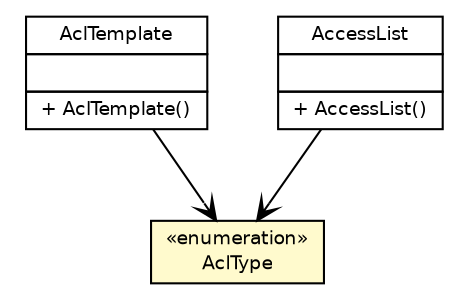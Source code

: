 #!/usr/local/bin/dot
#
# Class diagram 
# Generated by UmlGraph version 4.6 (http://www.spinellis.gr/sw/umlgraph)
#

digraph G {
	edge [fontname="Helvetica",fontsize=10,labelfontname="Helvetica",labelfontsize=10];
	node [fontname="Helvetica",fontsize=10,shape=plaintext];
	// fr.univrennes1.cri.jtacl.equipments.cisco.router.AclType
	c13219 [label=<<table border="0" cellborder="1" cellspacing="0" cellpadding="2" port="p" bgcolor="lemonChiffon" href="./AclType.html">
		<tr><td><table border="0" cellspacing="0" cellpadding="1">
			<tr><td> &laquo;enumeration&raquo; </td></tr>
			<tr><td> AclType </td></tr>
		</table></td></tr>
		</table>>, fontname="Helvetica", fontcolor="black", fontsize=9.0];
	// fr.univrennes1.cri.jtacl.equipments.cisco.router.AclTemplate
	c13221 [label=<<table border="0" cellborder="1" cellspacing="0" cellpadding="2" port="p" href="./AclTemplate.html">
		<tr><td><table border="0" cellspacing="0" cellpadding="1">
			<tr><td> AclTemplate </td></tr>
		</table></td></tr>
		<tr><td><table border="0" cellspacing="0" cellpadding="1">
			<tr><td align="left">  </td></tr>
		</table></td></tr>
		<tr><td><table border="0" cellspacing="0" cellpadding="1">
			<tr><td align="left"> + AclTemplate() </td></tr>
		</table></td></tr>
		</table>>, fontname="Helvetica", fontcolor="black", fontsize=9.0];
	// fr.univrennes1.cri.jtacl.equipments.cisco.router.AccessList
	c13223 [label=<<table border="0" cellborder="1" cellspacing="0" cellpadding="2" port="p" href="./AccessList.html">
		<tr><td><table border="0" cellspacing="0" cellpadding="1">
			<tr><td> AccessList </td></tr>
		</table></td></tr>
		<tr><td><table border="0" cellspacing="0" cellpadding="1">
			<tr><td align="left">  </td></tr>
		</table></td></tr>
		<tr><td><table border="0" cellspacing="0" cellpadding="1">
			<tr><td align="left"> + AccessList() </td></tr>
		</table></td></tr>
		</table>>, fontname="Helvetica", fontcolor="black", fontsize=9.0];
	// fr.univrennes1.cri.jtacl.equipments.cisco.router.AclTemplate NAVASSOC fr.univrennes1.cri.jtacl.equipments.cisco.router.AclType
	c13221:p -> c13219:p [taillabel="", label="", headlabel="", fontname="Helvetica", fontcolor="black", fontsize=10.0, color="black", arrowhead=open];
	// fr.univrennes1.cri.jtacl.equipments.cisco.router.AccessList NAVASSOC fr.univrennes1.cri.jtacl.equipments.cisco.router.AclType
	c13223:p -> c13219:p [taillabel="", label="", headlabel="", fontname="Helvetica", fontcolor="black", fontsize=10.0, color="black", arrowhead=open];
}

